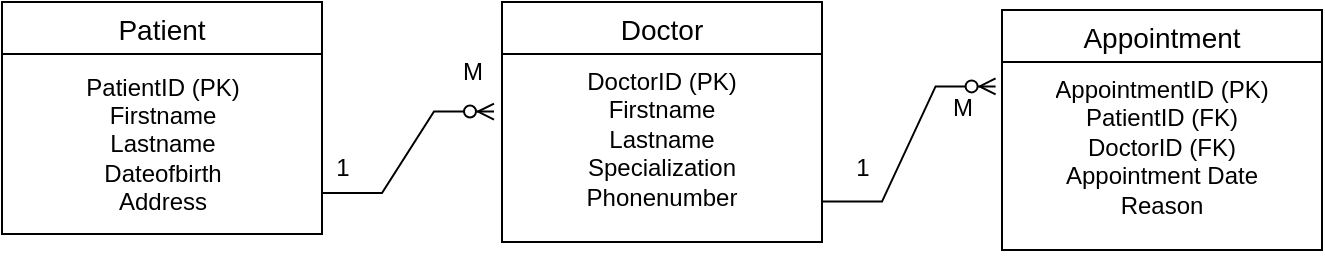 <mxfile version="22.1.4" type="device">
  <diagram name="Page-1" id="L_-lbFeIbZi7sNbTs06q">
    <mxGraphModel dx="1290" dy="530" grid="1" gridSize="10" guides="1" tooltips="1" connect="1" arrows="1" fold="1" page="1" pageScale="1" pageWidth="850" pageHeight="1100" math="0" shadow="0">
      <root>
        <mxCell id="0" />
        <mxCell id="1" parent="0" />
        <mxCell id="vsAOpYmzWSux3hDCXhY7-17" value="Patient" style="swimlane;fontStyle=0;childLayout=stackLayout;horizontal=1;startSize=26;horizontalStack=0;resizeParent=1;resizeParentMax=0;resizeLast=0;collapsible=1;marginBottom=0;align=center;fontSize=14;" parent="1" vertex="1">
          <mxGeometry x="40" y="220" width="160" height="116" as="geometry" />
        </mxCell>
        <mxCell id="vsAOpYmzWSux3hDCXhY7-32" value="PatientID (PK)&lt;br&gt;Firstname&lt;br&gt;Lastname&lt;br&gt;Dateofbirth&lt;br&gt;Address" style="text;html=1;align=center;verticalAlign=middle;resizable=0;points=[];autosize=1;strokeColor=none;fillColor=none;" parent="vsAOpYmzWSux3hDCXhY7-17" vertex="1">
          <mxGeometry y="26" width="160" height="90" as="geometry" />
        </mxCell>
        <mxCell id="vsAOpYmzWSux3hDCXhY7-34" value="Doctor" style="swimlane;fontStyle=0;childLayout=stackLayout;horizontal=1;startSize=26;horizontalStack=0;resizeParent=1;resizeParentMax=0;resizeLast=0;collapsible=1;marginBottom=0;align=center;fontSize=14;" parent="1" vertex="1">
          <mxGeometry x="290" y="220" width="160" height="120" as="geometry" />
        </mxCell>
        <mxCell id="vsAOpYmzWSux3hDCXhY7-35" value="&lt;div style=&quot;&quot;&gt;&lt;span style=&quot;background-color: initial;&quot;&gt;DoctorID (PK)&lt;/span&gt;&lt;/div&gt;&lt;div style=&quot;&quot;&gt;&lt;span style=&quot;background-color: initial;&quot;&gt;Firstname&lt;/span&gt;&lt;/div&gt;&lt;div style=&quot;&quot;&gt;&lt;span style=&quot;background-color: initial;&quot;&gt;Lastname&lt;/span&gt;&lt;/div&gt;&lt;div style=&quot;&quot;&gt;&lt;span style=&quot;background-color: initial;&quot;&gt;Specialization&lt;/span&gt;&lt;/div&gt;&lt;div style=&quot;&quot;&gt;&lt;span style=&quot;background-color: initial;&quot;&gt;Phonenumber&lt;/span&gt;&lt;/div&gt;" style="text;strokeColor=none;fillColor=none;spacingLeft=4;spacingRight=4;overflow=hidden;rotatable=0;points=[[0,0.5],[1,0.5]];portConstraint=eastwest;fontSize=12;whiteSpace=wrap;html=1;align=center;" parent="vsAOpYmzWSux3hDCXhY7-34" vertex="1">
          <mxGeometry y="26" width="160" height="94" as="geometry" />
        </mxCell>
        <mxCell id="vsAOpYmzWSux3hDCXhY7-38" value="Appointment" style="swimlane;fontStyle=0;childLayout=stackLayout;horizontal=1;startSize=26;horizontalStack=0;resizeParent=1;resizeParentMax=0;resizeLast=0;collapsible=1;marginBottom=0;align=center;fontSize=14;" parent="1" vertex="1">
          <mxGeometry x="540" y="224" width="160" height="120" as="geometry" />
        </mxCell>
        <mxCell id="vsAOpYmzWSux3hDCXhY7-39" value="AppointmentID (PK)&lt;br&gt;PatientID (FK)&lt;br&gt;DoctorID (FK)&lt;br&gt;Appointment Date&lt;br&gt;Reason" style="text;strokeColor=none;fillColor=none;spacingLeft=4;spacingRight=4;overflow=hidden;rotatable=0;points=[[0,0.5],[1,0.5]];portConstraint=eastwest;fontSize=12;whiteSpace=wrap;html=1;align=center;" parent="vsAOpYmzWSux3hDCXhY7-38" vertex="1">
          <mxGeometry y="26" width="160" height="94" as="geometry" />
        </mxCell>
        <mxCell id="vsAOpYmzWSux3hDCXhY7-42" value="" style="edgeStyle=entityRelationEdgeStyle;fontSize=12;html=1;endArrow=ERzeroToMany;endFill=1;rounded=0;entryX=-0.025;entryY=0.306;entryDx=0;entryDy=0;entryPerimeter=0;" parent="1" target="vsAOpYmzWSux3hDCXhY7-35" edge="1">
          <mxGeometry width="100" height="100" relative="1" as="geometry">
            <mxPoint x="200" y="315.51" as="sourcePoint" />
            <mxPoint x="265" y="190.48" as="targetPoint" />
            <Array as="points">
              <mxPoint x="235" y="250.51" />
              <mxPoint x="205" y="240.51" />
            </Array>
          </mxGeometry>
        </mxCell>
        <mxCell id="vsAOpYmzWSux3hDCXhY7-43" value="" style="edgeStyle=entityRelationEdgeStyle;fontSize=12;html=1;endArrow=ERzeroToMany;endFill=1;rounded=0;exitX=1.02;exitY=0.613;exitDx=0;exitDy=0;exitPerimeter=0;" parent="1" edge="1">
          <mxGeometry width="100" height="100" relative="1" as="geometry">
            <mxPoint x="450.0" y="319.812" as="sourcePoint" />
            <mxPoint x="536.8" y="262.19" as="targetPoint" />
          </mxGeometry>
        </mxCell>
        <mxCell id="vsAOpYmzWSux3hDCXhY7-44" value="M" style="text;html=1;align=center;verticalAlign=middle;resizable=0;points=[];autosize=1;strokeColor=none;fillColor=none;" parent="1" vertex="1">
          <mxGeometry x="505" y="258" width="30" height="30" as="geometry" />
        </mxCell>
        <mxCell id="vsAOpYmzWSux3hDCXhY7-46" value="1" style="text;html=1;align=center;verticalAlign=middle;resizable=0;points=[];autosize=1;strokeColor=none;fillColor=none;" parent="1" vertex="1">
          <mxGeometry x="455" y="288" width="30" height="30" as="geometry" />
        </mxCell>
        <mxCell id="vsAOpYmzWSux3hDCXhY7-47" value="M" style="text;html=1;align=center;verticalAlign=middle;resizable=0;points=[];autosize=1;strokeColor=none;fillColor=none;" parent="1" vertex="1">
          <mxGeometry x="260" y="240" width="30" height="30" as="geometry" />
        </mxCell>
        <mxCell id="vsAOpYmzWSux3hDCXhY7-49" value="1" style="text;html=1;align=center;verticalAlign=middle;resizable=0;points=[];autosize=1;strokeColor=none;fillColor=none;" parent="1" vertex="1">
          <mxGeometry x="195" y="288" width="30" height="30" as="geometry" />
        </mxCell>
      </root>
    </mxGraphModel>
  </diagram>
</mxfile>
